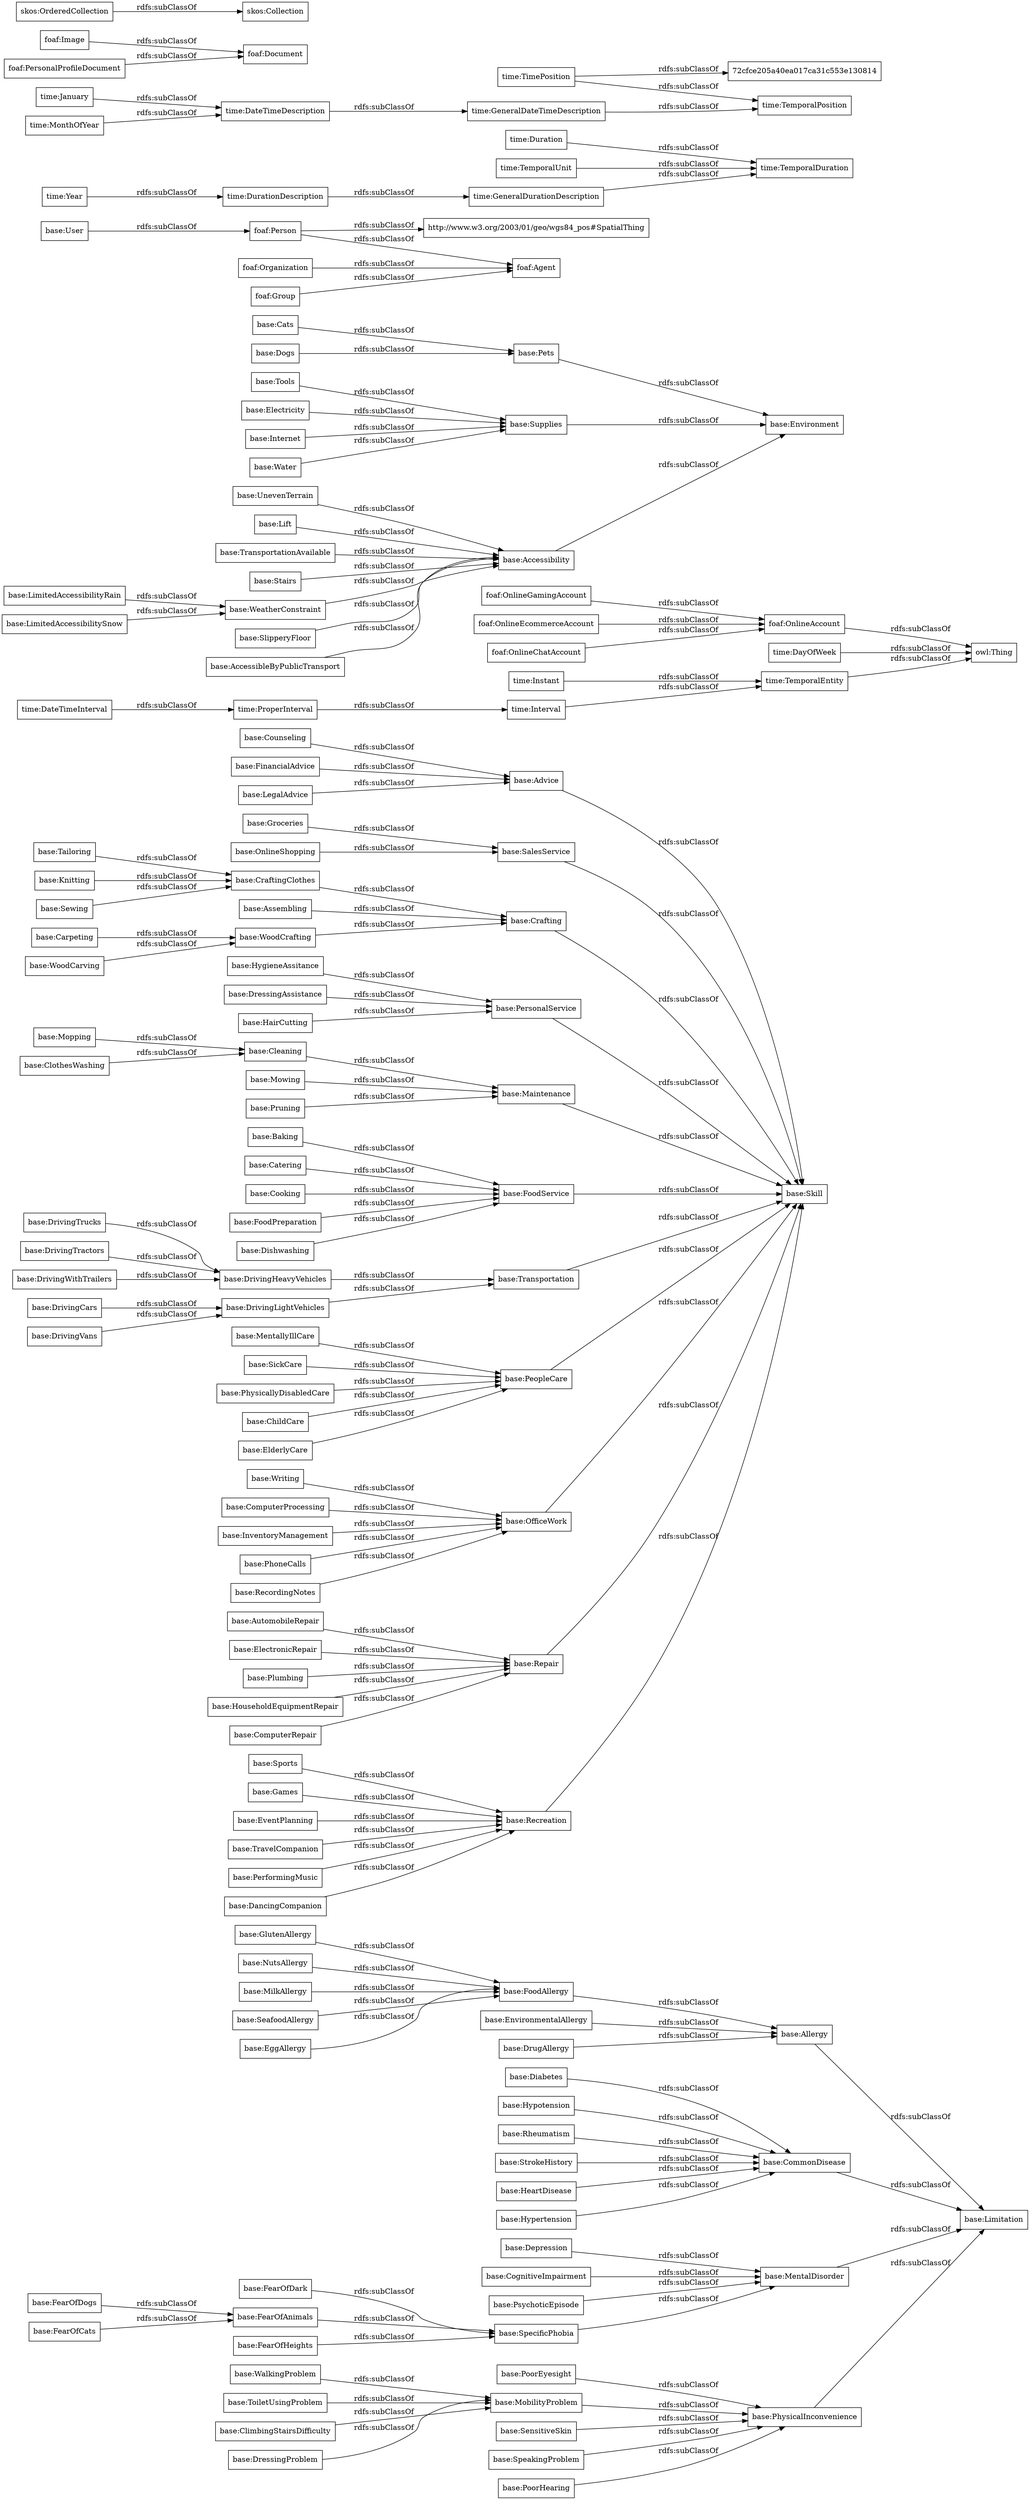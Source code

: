 digraph ar2dtool_diagram { 
rankdir=LR;
size="1000"
node [shape = rectangle, color="black"]; "base:WalkingProblem" "base:Sports" "base:Mopping" "base:Diabetes" "base:Plumbing" "base:Cleaning" "base:Advice" "base:DrivingCars" "base:EnvironmentalAllergy" "base:InventoryManagement" "base:Hypotension" "base:Cooking" "base:PoorHearing" "base:EventPlanning" "base:CognitiveImpairment" "time:Instant" "base:HouseholdEquipmentRepair" "base:Allergy" "base:SalesService" "base:Rheumatism" "time:DayOfWeek" "base:CraftingClothes" "base:UnevenTerrain" "base:Crafting" "base:Carpeting" "base:TravelCompanion" "base:PersonalService" "base:Mowing" "base:DrivingHeavyVehicles" "time:ProperInterval" "base:Dogs" "base:Lift" "base:TransportationAvailable" "base:Recreation" "base:PerformingMusic" "base:PhysicallyDisabledCare" "base:Cats" "base:PhoneCalls" "base:DrivingTrucks" "base:FearOfDark" "base:PoorEyesight" "base:CommonDisease" "base:DancingCompanion" "base:DrivingTractors" "base:FearOfDogs" "base:MilkAllergy" "base:Groceries" "base:FoodPreparation" "base:DressingProblem" "base:SensitiveSkin" "base:RecordingNotes" "base:Tailoring" "base:Assembling" "base:Limitation" "base:ToiletUsingProblem" "base:SpecificPhobia" "base:Pruning" "base:DrivingWithTrailers" "base:StrokeHistory" "base:WoodCarving" "base:FearOfAnimals" "base:Maintenance" "base:User" "base:Stairs" "base:MobilityProblem" "base:ComputerRepair" "base:Dishwashing" "base:SeafoodAllergy" "base:FoodAllergy" "base:ChildCare" "base:DrivingVans" "base:ClothesWashing" "base:OnlineShopping" "base:Accessibility" "base:ElderlyCare" "base:DrugAllergy" "base:HygieneAssitance" "base:MentallyIllCare" "base:Environment" "base:FoodService" "base:ClimbingStairsDifficulty" "base:Electricity" "base:EggAllergy" "base:Internet" "base:HeartDisease" "time:DurationDescription" "base:Transportation" "base:Counseling" "base:PeopleCare" "base:WeatherConstraint" "base:Writing" "base:FinancialAdvice" "base:Pets" "base:Water" "base:LimitedAccessibilityRain" "base:AutomobileRepair" "base:Games" "base:SickCare" "base:Tools" "base:GlutenAllergy" "base:SlipperyFloor" "base:FearOfCats" "base:MentalDisorder" "base:FearOfHeights" "base:Baking" "base:DrivingLightVehicles" "base:DressingAssistance" "base:OfficeWork" "base:PsychoticEpisode" "base:Hypertension" "base:SpeakingProblem" "base:NutsAllergy" "base:Knitting" "base:LimitedAccessibilitySnow" "base:ElectronicRepair" "base:AccessibleByPublicTransport" "base:Repair" "base:Skill" "base:Supplies" "base:HairCutting" "base:Catering" "base:LegalAdvice" "base:WoodCrafting" "base:ComputerProcessing" "base:PhysicalInconvenience" "base:Depression" "base:Sewing" "time:GeneralDateTimeDescription" "time:DateTimeInterval" "time:TemporalDuration" "time:Duration" "time:GeneralDurationDescription" "time:January" "time:TimePosition" "72cfce205a40ea017ca31c553e130814" "time:TemporalPosition" "time:Interval" "time:TemporalEntity" "time:Year" "time:MonthOfYear" "time:DateTimeDescription" "time:TemporalUnit" "foaf:Image" "foaf:Agent" "foaf:Document" "http://www.w3.org/2003/01/geo/wgs84_pos#SpatialThing" "foaf:OnlineAccount" "foaf:Person" "foaf:OnlineChatAccount" "foaf:PersonalProfileDocument" "foaf:OnlineGamingAccount" "foaf:Organization" "foaf:Group" "foaf:OnlineEcommerceAccount" "skos:OrderedCollection" "skos:Collection" ; /*classes style*/
	"time:DateTimeDescription" -> "time:GeneralDateTimeDescription" [ label = "rdfs:subClassOf" ];
	"base:HairCutting" -> "base:PersonalService" [ label = "rdfs:subClassOf" ];
	"base:NutsAllergy" -> "base:FoodAllergy" [ label = "rdfs:subClassOf" ];
	"base:AccessibleByPublicTransport" -> "base:Accessibility" [ label = "rdfs:subClassOf" ];
	"base:Counseling" -> "base:Advice" [ label = "rdfs:subClassOf" ];
	"base:FinancialAdvice" -> "base:Advice" [ label = "rdfs:subClassOf" ];
	"base:DrugAllergy" -> "base:Allergy" [ label = "rdfs:subClassOf" ];
	"base:Groceries" -> "base:SalesService" [ label = "rdfs:subClassOf" ];
	"base:DancingCompanion" -> "base:Recreation" [ label = "rdfs:subClassOf" ];
	"time:Instant" -> "time:TemporalEntity" [ label = "rdfs:subClassOf" ];
	"base:SlipperyFloor" -> "base:Accessibility" [ label = "rdfs:subClassOf" ];
	"base:EnvironmentalAllergy" -> "base:Allergy" [ label = "rdfs:subClassOf" ];
	"base:FearOfCats" -> "base:FearOfAnimals" [ label = "rdfs:subClassOf" ];
	"base:Cats" -> "base:Pets" [ label = "rdfs:subClassOf" ];
	"base:HouseholdEquipmentRepair" -> "base:Repair" [ label = "rdfs:subClassOf" ];
	"base:LimitedAccessibilityRain" -> "base:WeatherConstraint" [ label = "rdfs:subClassOf" ];
	"base:Internet" -> "base:Supplies" [ label = "rdfs:subClassOf" ];
	"foaf:Image" -> "foaf:Document" [ label = "rdfs:subClassOf" ];
	"base:DrivingTractors" -> "base:DrivingHeavyVehicles" [ label = "rdfs:subClassOf" ];
	"base:Water" -> "base:Supplies" [ label = "rdfs:subClassOf" ];
	"base:PeopleCare" -> "base:Skill" [ label = "rdfs:subClassOf" ];
	"base:MobilityProblem" -> "base:PhysicalInconvenience" [ label = "rdfs:subClassOf" ];
	"base:Games" -> "base:Recreation" [ label = "rdfs:subClassOf" ];
	"base:Hypotension" -> "base:CommonDisease" [ label = "rdfs:subClassOf" ];
	"base:Carpeting" -> "base:WoodCrafting" [ label = "rdfs:subClassOf" ];
	"time:ProperInterval" -> "time:Interval" [ label = "rdfs:subClassOf" ];
	"base:Allergy" -> "base:Limitation" [ label = "rdfs:subClassOf" ];
	"base:OfficeWork" -> "base:Skill" [ label = "rdfs:subClassOf" ];
	"base:Plumbing" -> "base:Repair" [ label = "rdfs:subClassOf" ];
	"base:Depression" -> "base:MentalDisorder" [ label = "rdfs:subClassOf" ];
	"foaf:OnlineEcommerceAccount" -> "foaf:OnlineAccount" [ label = "rdfs:subClassOf" ];
	"base:FearOfAnimals" -> "base:SpecificPhobia" [ label = "rdfs:subClassOf" ];
	"base:SickCare" -> "base:PeopleCare" [ label = "rdfs:subClassOf" ];
	"base:LimitedAccessibilitySnow" -> "base:WeatherConstraint" [ label = "rdfs:subClassOf" ];
	"base:Lift" -> "base:Accessibility" [ label = "rdfs:subClassOf" ];
	"base:ToiletUsingProblem" -> "base:MobilityProblem" [ label = "rdfs:subClassOf" ];
	"base:DrivingHeavyVehicles" -> "base:Transportation" [ label = "rdfs:subClassOf" ];
	"time:MonthOfYear" -> "time:DateTimeDescription" [ label = "rdfs:subClassOf" ];
	"base:FearOfDark" -> "base:SpecificPhobia" [ label = "rdfs:subClassOf" ];
	"base:EventPlanning" -> "base:Recreation" [ label = "rdfs:subClassOf" ];
	"base:Sewing" -> "base:CraftingClothes" [ label = "rdfs:subClassOf" ];
	"base:ElectronicRepair" -> "base:Repair" [ label = "rdfs:subClassOf" ];
	"base:DrivingTrucks" -> "base:DrivingHeavyVehicles" [ label = "rdfs:subClassOf" ];
	"base:DressingAssistance" -> "base:PersonalService" [ label = "rdfs:subClassOf" ];
	"base:MentallyIllCare" -> "base:PeopleCare" [ label = "rdfs:subClassOf" ];
	"base:WeatherConstraint" -> "base:Accessibility" [ label = "rdfs:subClassOf" ];
	"base:Baking" -> "base:FoodService" [ label = "rdfs:subClassOf" ];
	"base:DrivingLightVehicles" -> "base:Transportation" [ label = "rdfs:subClassOf" ];
	"base:FearOfDogs" -> "base:FearOfAnimals" [ label = "rdfs:subClassOf" ];
	"base:AutomobileRepair" -> "base:Repair" [ label = "rdfs:subClassOf" ];
	"base:Dogs" -> "base:Pets" [ label = "rdfs:subClassOf" ];
	"base:WoodCarving" -> "base:WoodCrafting" [ label = "rdfs:subClassOf" ];
	"base:TravelCompanion" -> "base:Recreation" [ label = "rdfs:subClassOf" ];
	"base:OnlineShopping" -> "base:SalesService" [ label = "rdfs:subClassOf" ];
	"base:TransportationAvailable" -> "base:Accessibility" [ label = "rdfs:subClassOf" ];
	"base:Pruning" -> "base:Maintenance" [ label = "rdfs:subClassOf" ];
	"base:EggAllergy" -> "base:FoodAllergy" [ label = "rdfs:subClassOf" ];
	"foaf:PersonalProfileDocument" -> "foaf:Document" [ label = "rdfs:subClassOf" ];
	"base:PsychoticEpisode" -> "base:MentalDisorder" [ label = "rdfs:subClassOf" ];
	"time:Duration" -> "time:TemporalDuration" [ label = "rdfs:subClassOf" ];
	"base:Accessibility" -> "base:Environment" [ label = "rdfs:subClassOf" ];
	"base:DrivingWithTrailers" -> "base:DrivingHeavyVehicles" [ label = "rdfs:subClassOf" ];
	"skos:OrderedCollection" -> "skos:Collection" [ label = "rdfs:subClassOf" ];
	"base:Catering" -> "base:FoodService" [ label = "rdfs:subClassOf" ];
	"base:Writing" -> "base:OfficeWork" [ label = "rdfs:subClassOf" ];
	"base:SensitiveSkin" -> "base:PhysicalInconvenience" [ label = "rdfs:subClassOf" ];
	"base:DressingProblem" -> "base:MobilityProblem" [ label = "rdfs:subClassOf" ];
	"base:Hypertension" -> "base:CommonDisease" [ label = "rdfs:subClassOf" ];
	"base:Repair" -> "base:Skill" [ label = "rdfs:subClassOf" ];
	"base:FoodAllergy" -> "base:Allergy" [ label = "rdfs:subClassOf" ];
	"base:Advice" -> "base:Skill" [ label = "rdfs:subClassOf" ];
	"base:Electricity" -> "base:Supplies" [ label = "rdfs:subClassOf" ];
	"base:Stairs" -> "base:Accessibility" [ label = "rdfs:subClassOf" ];
	"base:PhoneCalls" -> "base:OfficeWork" [ label = "rdfs:subClassOf" ];
	"base:PerformingMusic" -> "base:Recreation" [ label = "rdfs:subClassOf" ];
	"base:FoodService" -> "base:Skill" [ label = "rdfs:subClassOf" ];
	"base:CognitiveImpairment" -> "base:MentalDisorder" [ label = "rdfs:subClassOf" ];
	"base:Recreation" -> "base:Skill" [ label = "rdfs:subClassOf" ];
	"foaf:Organization" -> "foaf:Agent" [ label = "rdfs:subClassOf" ];
	"base:CraftingClothes" -> "base:Crafting" [ label = "rdfs:subClassOf" ];
	"base:Cleaning" -> "base:Maintenance" [ label = "rdfs:subClassOf" ];
	"base:ComputerProcessing" -> "base:OfficeWork" [ label = "rdfs:subClassOf" ];
	"base:SeafoodAllergy" -> "base:FoodAllergy" [ label = "rdfs:subClassOf" ];
	"base:InventoryManagement" -> "base:OfficeWork" [ label = "rdfs:subClassOf" ];
	"foaf:OnlineChatAccount" -> "foaf:OnlineAccount" [ label = "rdfs:subClassOf" ];
	"time:TimePosition" -> "72cfce205a40ea017ca31c553e130814" [ label = "rdfs:subClassOf" ];
	"time:TimePosition" -> "time:TemporalPosition" [ label = "rdfs:subClassOf" ];
	"base:DrivingVans" -> "base:DrivingLightVehicles" [ label = "rdfs:subClassOf" ];
	"base:SalesService" -> "base:Skill" [ label = "rdfs:subClassOf" ];
	"time:TemporalEntity" -> "owl:Thing" [ label = "rdfs:subClassOf" ];
	"base:HygieneAssitance" -> "base:PersonalService" [ label = "rdfs:subClassOf" ];
	"base:DrivingCars" -> "base:DrivingLightVehicles" [ label = "rdfs:subClassOf" ];
	"foaf:OnlineAccount" -> "owl:Thing" [ label = "rdfs:subClassOf" ];
	"base:User" -> "foaf:Person" [ label = "rdfs:subClassOf" ];
	"base:Dishwashing" -> "base:FoodService" [ label = "rdfs:subClassOf" ];
	"base:Tools" -> "base:Supplies" [ label = "rdfs:subClassOf" ];
	"time:GeneralDurationDescription" -> "time:TemporalDuration" [ label = "rdfs:subClassOf" ];
	"base:WoodCrafting" -> "base:Crafting" [ label = "rdfs:subClassOf" ];
	"base:PoorHearing" -> "base:PhysicalInconvenience" [ label = "rdfs:subClassOf" ];
	"base:Tailoring" -> "base:CraftingClothes" [ label = "rdfs:subClassOf" ];
	"base:SpeakingProblem" -> "base:PhysicalInconvenience" [ label = "rdfs:subClassOf" ];
	"foaf:OnlineGamingAccount" -> "foaf:OnlineAccount" [ label = "rdfs:subClassOf" ];
	"base:UnevenTerrain" -> "base:Accessibility" [ label = "rdfs:subClassOf" ];
	"base:LegalAdvice" -> "base:Advice" [ label = "rdfs:subClassOf" ];
	"time:DateTimeInterval" -> "time:ProperInterval" [ label = "rdfs:subClassOf" ];
	"base:Pets" -> "base:Environment" [ label = "rdfs:subClassOf" ];
	"base:Supplies" -> "base:Environment" [ label = "rdfs:subClassOf" ];
	"time:Interval" -> "time:TemporalEntity" [ label = "rdfs:subClassOf" ];
	"base:Crafting" -> "base:Skill" [ label = "rdfs:subClassOf" ];
	"time:GeneralDateTimeDescription" -> "time:TemporalPosition" [ label = "rdfs:subClassOf" ];
	"foaf:Person" -> "http://www.w3.org/2003/01/geo/wgs84_pos#SpatialThing" [ label = "rdfs:subClassOf" ];
	"foaf:Person" -> "foaf:Agent" [ label = "rdfs:subClassOf" ];
	"base:Diabetes" -> "base:CommonDisease" [ label = "rdfs:subClassOf" ];
	"base:MilkAllergy" -> "base:FoodAllergy" [ label = "rdfs:subClassOf" ];
	"time:January" -> "time:DateTimeDescription" [ label = "rdfs:subClassOf" ];
	"base:PhysicallyDisabledCare" -> "base:PeopleCare" [ label = "rdfs:subClassOf" ];
	"base:SpecificPhobia" -> "base:MentalDisorder" [ label = "rdfs:subClassOf" ];
	"base:FearOfHeights" -> "base:SpecificPhobia" [ label = "rdfs:subClassOf" ];
	"base:MentalDisorder" -> "base:Limitation" [ label = "rdfs:subClassOf" ];
	"time:DayOfWeek" -> "owl:Thing" [ label = "rdfs:subClassOf" ];
	"base:WalkingProblem" -> "base:MobilityProblem" [ label = "rdfs:subClassOf" ];
	"base:Maintenance" -> "base:Skill" [ label = "rdfs:subClassOf" ];
	"base:ClothesWashing" -> "base:Cleaning" [ label = "rdfs:subClassOf" ];
	"base:Mowing" -> "base:Maintenance" [ label = "rdfs:subClassOf" ];
	"base:PersonalService" -> "base:Skill" [ label = "rdfs:subClassOf" ];
	"time:Year" -> "time:DurationDescription" [ label = "rdfs:subClassOf" ];
	"base:Mopping" -> "base:Cleaning" [ label = "rdfs:subClassOf" ];
	"time:DurationDescription" -> "time:GeneralDurationDescription" [ label = "rdfs:subClassOf" ];
	"foaf:Group" -> "foaf:Agent" [ label = "rdfs:subClassOf" ];
	"base:Rheumatism" -> "base:CommonDisease" [ label = "rdfs:subClassOf" ];
	"base:Cooking" -> "base:FoodService" [ label = "rdfs:subClassOf" ];
	"base:Sports" -> "base:Recreation" [ label = "rdfs:subClassOf" ];
	"base:Knitting" -> "base:CraftingClothes" [ label = "rdfs:subClassOf" ];
	"time:TemporalUnit" -> "time:TemporalDuration" [ label = "rdfs:subClassOf" ];
	"base:PhysicalInconvenience" -> "base:Limitation" [ label = "rdfs:subClassOf" ];
	"base:StrokeHistory" -> "base:CommonDisease" [ label = "rdfs:subClassOf" ];
	"base:Transportation" -> "base:Skill" [ label = "rdfs:subClassOf" ];
	"base:HeartDisease" -> "base:CommonDisease" [ label = "rdfs:subClassOf" ];
	"base:FoodPreparation" -> "base:FoodService" [ label = "rdfs:subClassOf" ];
	"base:ClimbingStairsDifficulty" -> "base:MobilityProblem" [ label = "rdfs:subClassOf" ];
	"base:ComputerRepair" -> "base:Repair" [ label = "rdfs:subClassOf" ];
	"base:Assembling" -> "base:Crafting" [ label = "rdfs:subClassOf" ];
	"base:CommonDisease" -> "base:Limitation" [ label = "rdfs:subClassOf" ];
	"base:PoorEyesight" -> "base:PhysicalInconvenience" [ label = "rdfs:subClassOf" ];
	"base:ChildCare" -> "base:PeopleCare" [ label = "rdfs:subClassOf" ];
	"base:GlutenAllergy" -> "base:FoodAllergy" [ label = "rdfs:subClassOf" ];
	"base:ElderlyCare" -> "base:PeopleCare" [ label = "rdfs:subClassOf" ];
	"base:RecordingNotes" -> "base:OfficeWork" [ label = "rdfs:subClassOf" ];

}
